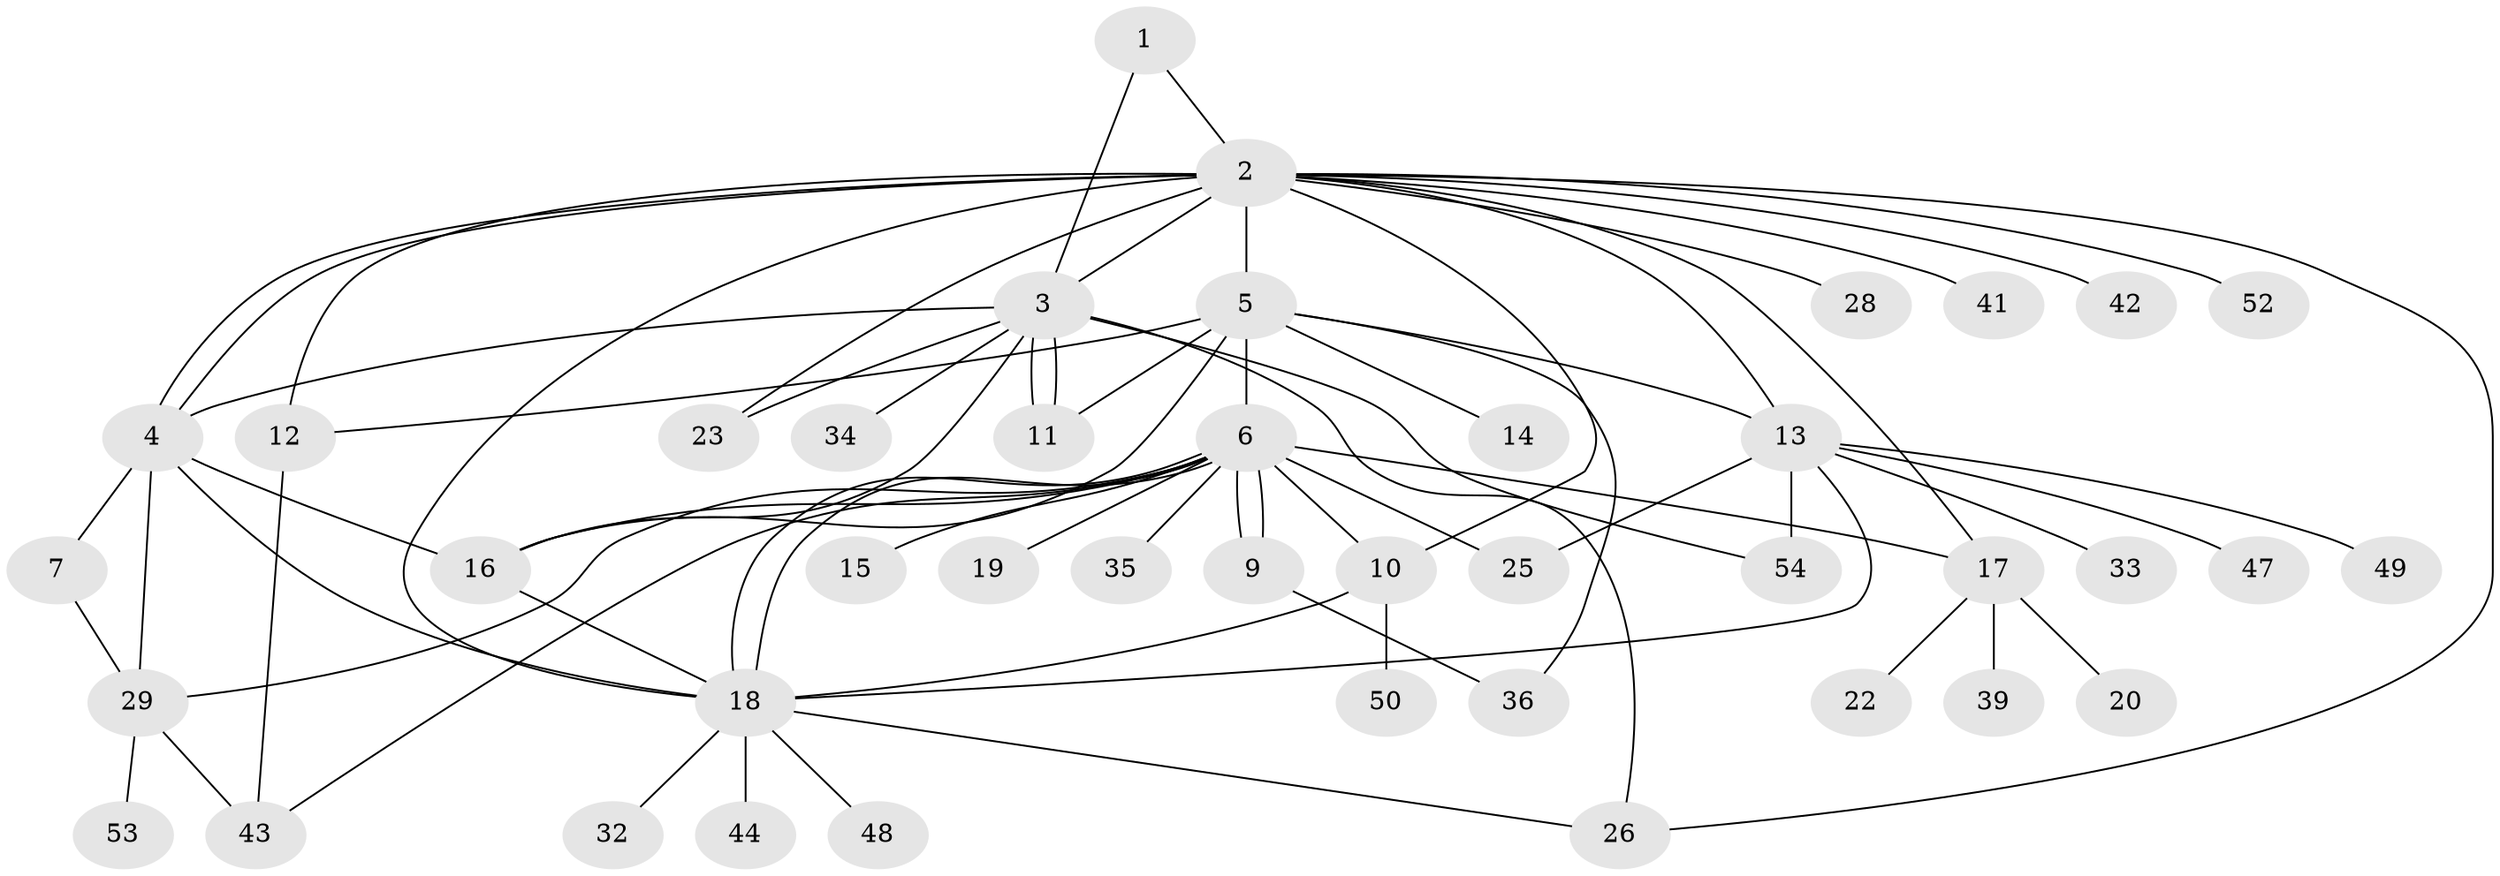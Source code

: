 // Generated by graph-tools (version 1.1) at 2025/51/02/27/25 19:51:56]
// undirected, 42 vertices, 70 edges
graph export_dot {
graph [start="1"]
  node [color=gray90,style=filled];
  1;
  2 [super="+45"];
  3 [super="+21"];
  4 [super="+31"];
  5 [super="+8"];
  6 [super="+37"];
  7;
  9;
  10 [super="+27"];
  11;
  12 [super="+55"];
  13 [super="+24"];
  14;
  15;
  16 [super="+38"];
  17 [super="+30"];
  18 [super="+40"];
  19;
  20;
  22;
  23;
  25;
  26;
  28;
  29;
  32;
  33;
  34;
  35;
  36 [super="+51"];
  39;
  41;
  42;
  43 [super="+46"];
  44;
  47;
  48;
  49;
  50;
  52;
  53;
  54;
  1 -- 2;
  1 -- 3;
  2 -- 3;
  2 -- 4;
  2 -- 4;
  2 -- 5;
  2 -- 10;
  2 -- 12;
  2 -- 18 [weight=2];
  2 -- 23;
  2 -- 26;
  2 -- 28;
  2 -- 41;
  2 -- 42;
  2 -- 52;
  2 -- 13;
  2 -- 17;
  3 -- 4;
  3 -- 11;
  3 -- 11;
  3 -- 16;
  3 -- 23;
  3 -- 34;
  3 -- 54;
  3 -- 26;
  4 -- 7;
  4 -- 16;
  4 -- 18;
  4 -- 29;
  5 -- 6 [weight=2];
  5 -- 12;
  5 -- 13 [weight=2];
  5 -- 14;
  5 -- 16;
  5 -- 11;
  5 -- 36;
  6 -- 9;
  6 -- 9;
  6 -- 10;
  6 -- 15;
  6 -- 16;
  6 -- 17 [weight=2];
  6 -- 18;
  6 -- 18;
  6 -- 19;
  6 -- 25;
  6 -- 29;
  6 -- 35;
  6 -- 43;
  7 -- 29;
  9 -- 36;
  10 -- 50;
  10 -- 18;
  12 -- 43;
  13 -- 18;
  13 -- 25;
  13 -- 47;
  13 -- 33;
  13 -- 49;
  13 -- 54;
  16 -- 18;
  17 -- 20;
  17 -- 22;
  17 -- 39;
  18 -- 32;
  18 -- 44;
  18 -- 48;
  18 -- 26;
  29 -- 43;
  29 -- 53;
}
